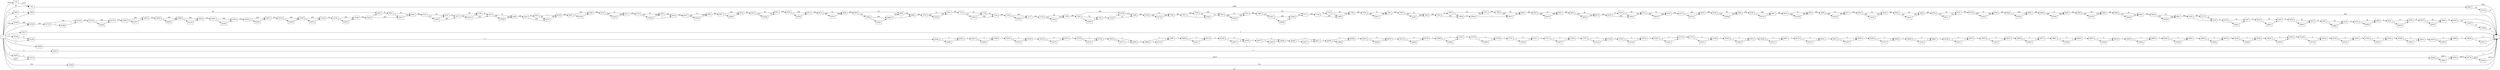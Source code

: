 digraph {
	graph [rankdir=LR]
	node [shape=rectangle]
	778 -> 779 [label=2519]
	779 -> 5982 [label=2559]
	5982 -> 1 [label=2519]
	5982 -> 24704 [label=40]
	5984 -> 5985 [label=1]
	5985 -> 6023 [label=50]
	6023 -> 6041 [label=51]
	6041 -> 6092 [label=50]
	6041 -> 53277 [label=1]
	6092 -> 6101 [label=360]
	6101 -> 6122 [label=50]
	6101 -> 53306 [label=310]
	6122 -> 6137 [label=51]
	6137 -> 6158 [label=50]
	6137 -> 53335 [label=310]
	6158 -> 6167 [label=51]
	6167 -> 6209 [label=51]
	6167 -> 53396 [label=309]
	6209 -> 6251 [label=360]
	6251 -> 6257 [label=51]
	6251 -> 6275 [label=309]
	6257 -> 6275 [label=50]
	6257 -> 6278 [label=1]
	6275 -> 6278 [label=359]
	6278 -> 6287 [label=360]
	6287 -> 6308 [label=359]
	6287 -> 62444 [label=1]
	6308 -> 6314 [label=360]
	6314 -> 6371 [label=51]
	6314 -> 53475 [label=309]
	6371 -> 6374 [label=360]
	6374 -> 6395 [label=50]
	6374 -> 53483 [label=310]
	6395 -> 6403 [label=359]
	6403 -> 6437 [label=360]
	6437 -> 6482 [label=51]
	6437 -> 53539 [label=309]
	6482 -> 6497 [label=360]
	6497 -> 6518 [label=359]
	6497 -> 62484 [label=1]
	6518 -> 6530 [label=360]
	6530 -> 6551 [label=50]
	6530 -> 53559 [label=310]
	6551 -> 6554 [label=360]
	6554 -> 6575 [label=359]
	6554 -> 62504 [label=1]
	6575 -> 6673 [label=360]
	6673 -> 6694 [label=51]
	6673 -> 53579 [label=309]
	6694 -> 6935 [label=360]
	6935 -> 6962 [label=50]
	6935 -> 53582 [label=310]
	6962 -> 6980 [label=359]
	6980 -> 7070 [label=360]
	7070 -> 7091 [label=51]
	7070 -> 53625 [label=309]
	7091 -> 7115 [label=360]
	7115 -> 7136 [label=50]
	7115 -> 53633 [label=310]
	7136 -> 7144 [label=51]
	7144 -> 7150 [label=360]
	7150 -> 7177 [label=359]
	7150 -> 62582 [label=1]
	7177 -> 7378 [label=360]
	7378 -> 7399 [label=50]
	7378 -> 53673 [label=310]
	7399 -> 7402 [label=360]
	7402 -> 7423 [label=50]
	7402 -> 53709 [label=309]
	7402 -> 62602 [label=1]
	7423 -> 7429 [label=51]
	7429 -> 7486 [label=50]
	7429 -> 53709 [label=1]
	7486 -> 7559 [label=360]
	7559 -> 7580 [label=51]
	7559 -> 53776 [label=309]
	7580 -> 7627 [label=360]
	7627 -> 7630 [label=359]
	7627 -> 7648 [label=1]
	7630 -> 7648 [label=50]
	7630 -> 7651 [label=309]
	7648 -> 7651 [label=51]
	7651 -> 7672 [label=51]
	7651 -> 53816 [label=309]
	7672 -> 7688 [label=360]
	7688 -> 53817 [label=310]
	7688 -> 7711 [label=50]
	7711 -> 7726 [label=360]
	7726 -> 7743 [label=51]
	7726 -> 53859 [label=309]
	7743 -> 7780 [label=50]
	7743 -> 53859 [label=1]
	7780 -> 7870 [label=360]
	7870 -> 7891 [label=51]
	7870 -> 53911 [label=309]
	7891 -> 7901 [label=360]
	7901 -> 7922 [label=51]
	7901 -> 53931 [label=309]
	7922 -> 7933 [label=360]
	7933 -> 7952 [label=51]
	7933 -> 53958 [label=309]
	7952 -> 7973 [label=50]
	7952 -> 53958 [label=1]
	7973 -> 7984 [label=359]
	7984 -> 8005 [label=50]
	7984 -> 53973 [label=309]
	8005 -> 8020 [label=360]
	8020 -> 8041 [label=51]
	8020 -> 54010 [label=309]
	8041 -> 8053 [label=360]
	8053 -> 8074 [label=50]
	8053 -> 54030 [label=310]
	8074 -> 8104 [label=360]
	8104 -> 8110 [label=51]
	8104 -> 54051 [label=309]
	8110 -> 8131 [label=50]
	8110 -> 54051 [label=1]
	8131 -> 8152 [label=51]
	8131 -> 54076 [label=309]
	8152 -> 8197 [label=360]
	8197 -> 8218 [label=359]
	8197 -> 62714 [label=1]
	8218 -> 8265 [label=360]
	8265 -> 8286 [label=50]
	8265 -> 54096 [label=310]
	8286 -> 8346 [label=360]
	8346 -> 8367 [label=359]
	8346 -> 62734 [label=1]
	8367 -> 8457 [label=360]
	8457 -> 8478 [label=51]
	8457 -> 54116 [label=309]
	8478 -> 8496 [label=360]
	8496 -> 8517 [label=51]
	8496 -> 54136 [label=309]
	8517 -> 8518 [label=360]
	8518 -> 8539 [label=51]
	8518 -> 54156 [label=309]
	8539 -> 8544 [label=360]
	8544 -> 8580 [label=51]
	8544 -> 54191 [label=309]
	8580 -> 8700 [label=360]
	8700 -> 8721 [label=50]
	8700 -> 54211 [label=310]
	8721 -> 8745 [label=360]
	8745 -> 8766 [label=51]
	8745 -> 54231 [label=309]
	8766 -> 8826 [label=360]
	8826 -> 8856 [label=359]
	8826 -> 62763 [label=1]
	8856 -> 8896 [label=360]
	8896 -> 8925 [label=51]
	8896 -> 54259 [label=309]
	8925 -> 8928 [label=360]
	8928 -> 8949 [label=50]
	8928 -> 54279 [label=310]
	8949 -> 8964 [label=360]
	8964 -> 8985 [label=50]
	8964 -> 54299 [label=310]
	8985 -> 9045 [label=360]
	9045 -> 9081 [label=51]
	9045 -> 54334 [label=309]
	9081 -> 9108 [label=360]
	9108 -> 9114 [label=359]
	9108 -> 9129 [label=1]
	9114 -> 9129 [label=50]
	9114 -> 1 [label=309]
	9129 -> 9176 [label=51]
	9176 -> 9197 [label=50]
	9176 -> 62803 [label=1]
	9197 -> 9219 [label=51]
	9219 -> 9240 [label=50]
	9219 -> 62823 [label=1]
	9240 -> 9258 [label=51]
	9258 -> 9279 [label=50]
	9258 -> 62843 [label=1]
	9279 -> 9309 [label=51]
	9309 -> 9330 [label=50]
	9309 -> 62863 [label=1]
	9330 -> 9378 [label=51]
	9378 -> 9399 [label=50]
	9378 -> 62883 [label=1]
	9399 -> 9423 [label=51]
	9423 -> 9459 [label=50]
	9423 -> 62918 [label=1]
	9459 -> 9465 [label=51]
	9465 -> 9490 [label=50]
	9465 -> 62942 [label=1]
	9490 -> 9525 [label=51]
	9525 -> 11963 [label=50]
	9525 -> 1 [label=1]
	11963 -> 1 [label=1]
	11963 -> 17946 [label=49]
	17946 -> 1 [label=49]
	23927 -> 1 [label=1]
	24704 -> 1 [label=40]
	25198 -> 25199 [label=2]
	25199 -> 25382 [label=3]
	25382 -> 25403 [label=2]
	25382 -> 42667 [label=1]
	25403 -> 25447 [label=3]
	25447 -> 25468 [label=2]
	25447 -> 42687 [label=1]
	25468 -> 25507 [label=3]
	25507 -> 25528 [label=2]
	25507 -> 42707 [label=1]
	25528 -> 25552 [label=3]
	25552 -> 25573 [label=2]
	25552 -> 42727 [label=1]
	25573 -> 25756 [label=3]
	25756 -> 25781 [label=2]
	25756 -> 42751 [label=1]
	25781 -> 25934 [label=3]
	25934 -> 25955 [label=2]
	25934 -> 42771 [label=1]
	25955 -> 25960 [label=3]
	25960 -> 25987 [label=2]
	25960 -> 42797 [label=1]
	25987 -> 26098 [label=3]
	26098 -> 26119 [label=2]
	26098 -> 42817 [label=1]
	26119 -> 26159 [label=3]
	26159 -> 26180 [label=2]
	26159 -> 42837 [label=1]
	26180 -> 26277 [label=3]
	26277 -> 26298 [label=2]
	26277 -> 42857 [label=1]
	26298 -> 26490 [label=3]
	26490 -> 26511 [label=2]
	26490 -> 42877 [label=1]
	26511 -> 26565 [label=3]
	26565 -> 26589 [label=2]
	26565 -> 42900 [label=1]
	26589 -> 26614 [label=3]
	26614 -> 26635 [label=2]
	26614 -> 42920 [label=1]
	26635 -> 26715 [label=3]
	26715 -> 26736 [label=2]
	26715 -> 42940 [label=1]
	26736 -> 26989 [label=3]
	26989 -> 27010 [label=2]
	26989 -> 42960 [label=1]
	27010 -> 27279 [label=3]
	27279 -> 27300 [label=2]
	27279 -> 42980 [label=1]
	27300 -> 27351 [label=3]
	27351 -> 27411 [label=2]
	27351 -> 43039 [label=1]
	27411 -> 27417 [label=3]
	27417 -> 27456 [label=2]
	27417 -> 43077 [label=1]
	27456 -> 27477 [label=3]
	27477 -> 27525 [label=2]
	27477 -> 43124 [label=1]
	27525 -> 27555 [label=3]
	27555 -> 27576 [label=2]
	27555 -> 43144 [label=1]
	27576 -> 27627 [label=3]
	27627 -> 27735 [label=2]
	27627 -> 43251 [label=1]
	27735 -> 27753 [label=3]
	27753 -> 27780 [label=2]
	27753 -> 43277 [label=1]
	27780 -> 27852 [label=3]
	27852 -> 27873 [label=2]
	27852 -> 43297 [label=1]
	27873 -> 28020 [label=3]
	28020 -> 28041 [label=2]
	28020 -> 43317 [label=1]
	28041 -> 28170 [label=3]
	28170 -> 28191 [label=2]
	28170 -> 43337 [label=1]
	28191 -> 28572 [label=3]
	28572 -> 28593 [label=2]
	28572 -> 43357 [label=1]
	28593 -> 28599 [label=3]
	28599 -> 28620 [label=2]
	28599 -> 43377 [label=1]
	28620 -> 28626 [label=3]
	28626 -> 28647 [label=2]
	28626 -> 43397 [label=1]
	28647 -> 28706 [label=3]
	28706 -> 28727 [label=2]
	28706 -> 43417 [label=1]
	28727 -> 28953 [label=3]
	28953 -> 28974 [label=2]
	28953 -> 43437 [label=1]
	28974 -> 29508 [label=3]
	29508 -> 29577 [label=2]
	29508 -> 43505 [label=1]
	29577 -> 29601 [label=3]
	29601 -> 29625 [label=2]
	29601 -> 43528 [label=1]
	29625 -> 29655 [label=3]
	29655 -> 29676 [label=2]
	29655 -> 43548 [label=1]
	29676 -> 29839 [label=3]
	29839 -> 29855 [label=2]
	29839 -> 43562 [label=1]
	29855 -> 29923 [label=3]
	29923 -> 29944 [label=2]
	29923 -> 43582 [label=1]
	29944 -> 29954 [label=3]
	29954 -> 29975 [label=2]
	29954 -> 43602 [label=1]
	29975 -> 30169 [label=3]
	30169 -> 30196 [label=2]
	30169 -> 43628 [label=1]
	30196 -> 30205 [label=3]
	30205 -> 30235 [label=2]
	30205 -> 43657 [label=1]
	30235 -> 30238 [label=3]
	30238 -> 30325 [label=2]
	30238 -> 43743 [label=1]
	30325 -> 30352 [label=3]
	30352 -> 30391 [label=2]
	30352 -> 43781 [label=1]
	30391 -> 30395 [label=3]
	30395 -> 30442 [label=2]
	30395 -> 43827 [label=1]
	30442 -> 30496 [label=3]
	30496 -> 30517 [label=2]
	30496 -> 43847 [label=1]
	30517 -> 30578 [label=3]
	30578 -> 30608 [label=2]
	30578 -> 43876 [label=1]
	30608 -> 30685 [label=3]
	30685 -> 1 [label=2]
	30685 -> 44371 [label=1]
	36666 -> 1 [label=2]
	42647 -> 1 [label=3]
	42667 -> 25403 [label=1]
	42687 -> 25468 [label=1]
	42707 -> 25528 [label=1]
	42727 -> 25573 [label=1]
	42751 -> 25781 [label=1]
	42771 -> 25955 [label=1]
	42797 -> 25987 [label=1]
	42817 -> 26119 [label=1]
	42837 -> 26180 [label=1]
	42857 -> 26298 [label=1]
	42877 -> 26511 [label=1]
	42900 -> 26589 [label=1]
	42920 -> 26635 [label=1]
	42940 -> 26736 [label=1]
	42960 -> 27010 [label=1]
	42980 -> 27300 [label=1]
	43039 -> 27411 [label=1]
	43077 -> 27456 [label=1]
	43124 -> 27525 [label=1]
	43144 -> 27576 [label=1]
	43251 -> 27735 [label=1]
	43277 -> 27780 [label=1]
	43297 -> 27873 [label=1]
	43317 -> 28041 [label=1]
	43337 -> 28191 [label=1]
	43357 -> 28593 [label=1]
	43377 -> 28620 [label=1]
	43397 -> 28647 [label=1]
	43417 -> 28727 [label=1]
	43437 -> 28974 [label=1]
	43505 -> 29577 [label=1]
	43528 -> 29625 [label=1]
	43548 -> 29676 [label=1]
	43562 -> 29855 [label=1]
	43582 -> 29944 [label=1]
	43602 -> 29975 [label=1]
	43628 -> 30196 [label=1]
	43657 -> 30235 [label=1]
	43743 -> 30325 [label=1]
	43781 -> 30391 [label=1]
	43827 -> 30442 [label=1]
	43847 -> 30517 [label=1]
	43876 -> 30608 [label=1]
	44371 -> 1 [label=1]
	44372 -> 44586 [label=36577]
	44586 -> 44623 [label=36573]
	44586 -> 55987 [label=4]
	44623 -> 48754 [label=36577]
	48754 -> 1 [label=4]
	48754 -> 50352 [label=36573]
	50352 -> 1 [label=36573]
	52708 -> 52709 [label=309]
	52709 -> 52719 [label=310]
	52719 -> 52740 [label=309]
	52719 -> 61988 [label=1]
	52740 -> 52755 [label=310]
	52755 -> 52776 [label=309]
	52755 -> 62008 [label=1]
	52776 -> 52803 [label=310]
	52803 -> 52833 [label=309]
	52803 -> 62037 [label=1]
	52833 -> 52839 [label=310]
	52839 -> 52866 [label=309]
	52839 -> 62063 [label=1]
	52866 -> 52932 [label=309]
	52866 -> 62128 [label=1]
	52932 -> 52941 [label=310]
	52941 -> 52974 [label=309]
	52941 -> 62160 [label=1]
	52974 -> 53004 [label=310]
	53004 -> 53073 [label=309]
	53004 -> 62228 [label=1]
	53073 -> 53076 [label=310]
	53076 -> 53097 [label=309]
	53076 -> 62248 [label=1]
	53097 -> 53124 [label=309]
	53097 -> 62274 [label=1]
	53124 -> 53136 [label=310]
	53136 -> 53196 [label=309]
	53136 -> 62333 [label=1]
	53196 -> 53202 [label=310]
	53202 -> 53277 [label=309]
	53202 -> 6023 [label=1]
	53277 -> 6092 [label=310]
	53306 -> 6137 [label=309]
	53306 -> 6122 [label=1]
	53335 -> 6167 [label=309]
	53335 -> 6158 [label=1]
	53396 -> 6209 [label=309]
	53475 -> 6371 [label=309]
	53483 -> 6395 [label=309]
	53483 -> 6403 [label=1]
	53539 -> 6482 [label=309]
	53559 -> 6551 [label=310]
	53579 -> 6694 [label=309]
	53582 -> 53603 [label=309]
	53582 -> 62524 [label=1]
	53603 -> 6962 [label=309]
	53603 -> 6980 [label=1]
	53625 -> 7091 [label=309]
	53633 -> 7144 [label=309]
	53633 -> 7136 [label=1]
	53673 -> 7399 [label=310]
	53709 -> 7486 [label=310]
	53776 -> 7580 [label=309]
	53816 -> 7672 [label=309]
	53817 -> 53838 [label=309]
	53817 -> 62650 [label=1]
	53838 -> 7711 [label=310]
	53859 -> 7780 [label=310]
	53911 -> 7891 [label=309]
	53931 -> 7922 [label=309]
	53958 -> 53964 [label=310]
	53964 -> 7973 [label=309]
	53964 -> 53973 [label=1]
	53973 -> 8005 [label=310]
	54010 -> 8041 [label=309]
	54030 -> 8074 [label=310]
	54051 -> 8131 [label=310]
	54076 -> 8152 [label=309]
	54096 -> 8286 [label=310]
	54116 -> 8478 [label=309]
	54136 -> 8517 [label=309]
	54156 -> 8539 [label=309]
	54191 -> 8580 [label=309]
	54211 -> 8721 [label=310]
	54231 -> 8766 [label=309]
	54259 -> 8925 [label=309]
	54279 -> 8949 [label=310]
	54299 -> 8985 [label=310]
	54334 -> 9081 [label=309]
	55951 -> 44372 [label=4]
	55987 -> 44623 [label=4]
	61968 -> 1 [label=725]
	61988 -> 52740 [label=1]
	62008 -> 52776 [label=1]
	62037 -> 52833 [label=1]
	62063 -> 52866 [label=1]
	62128 -> 52932 [label=1]
	62160 -> 52974 [label=1]
	62228 -> 53073 [label=1]
	62248 -> 53097 [label=1]
	62274 -> 53124 [label=1]
	62333 -> 53196 [label=1]
	62444 -> 6308 [label=1]
	62484 -> 6518 [label=1]
	62504 -> 6575 [label=1]
	62524 -> 53603 [label=1]
	62582 -> 7177 [label=1]
	62602 -> 7423 [label=1]
	62650 -> 53838 [label=1]
	62714 -> 8218 [label=1]
	62734 -> 8367 [label=1]
	62763 -> 8856 [label=1]
	62803 -> 9197 [label=1]
	62823 -> 9240 [label=1]
	62843 -> 9279 [label=1]
	62863 -> 9330 [label=1]
	62883 -> 9399 [label=1]
	62918 -> 9459 [label=1]
	62942 -> 9490 [label=1]
	0 -> 5985 [label=49]
	0 -> 779 [label=40]
	0 -> 25199 [label=1]
	0 -> 44372 [label=36573]
	0 -> 52709 [label=1]
	0 -> 778 [label=2519]
	0 -> 5984 [label=1]
	0 -> 1 [label=81]
	0 -> 23927 [label=1]
	0 -> 25198 [label=2]
	0 -> 36666 [label=2]
	0 -> 42647 [label=3]
	0 -> 52708 [label=309]
	0 -> 55951 [label=4]
	0 -> 61968 [label=725]
}
